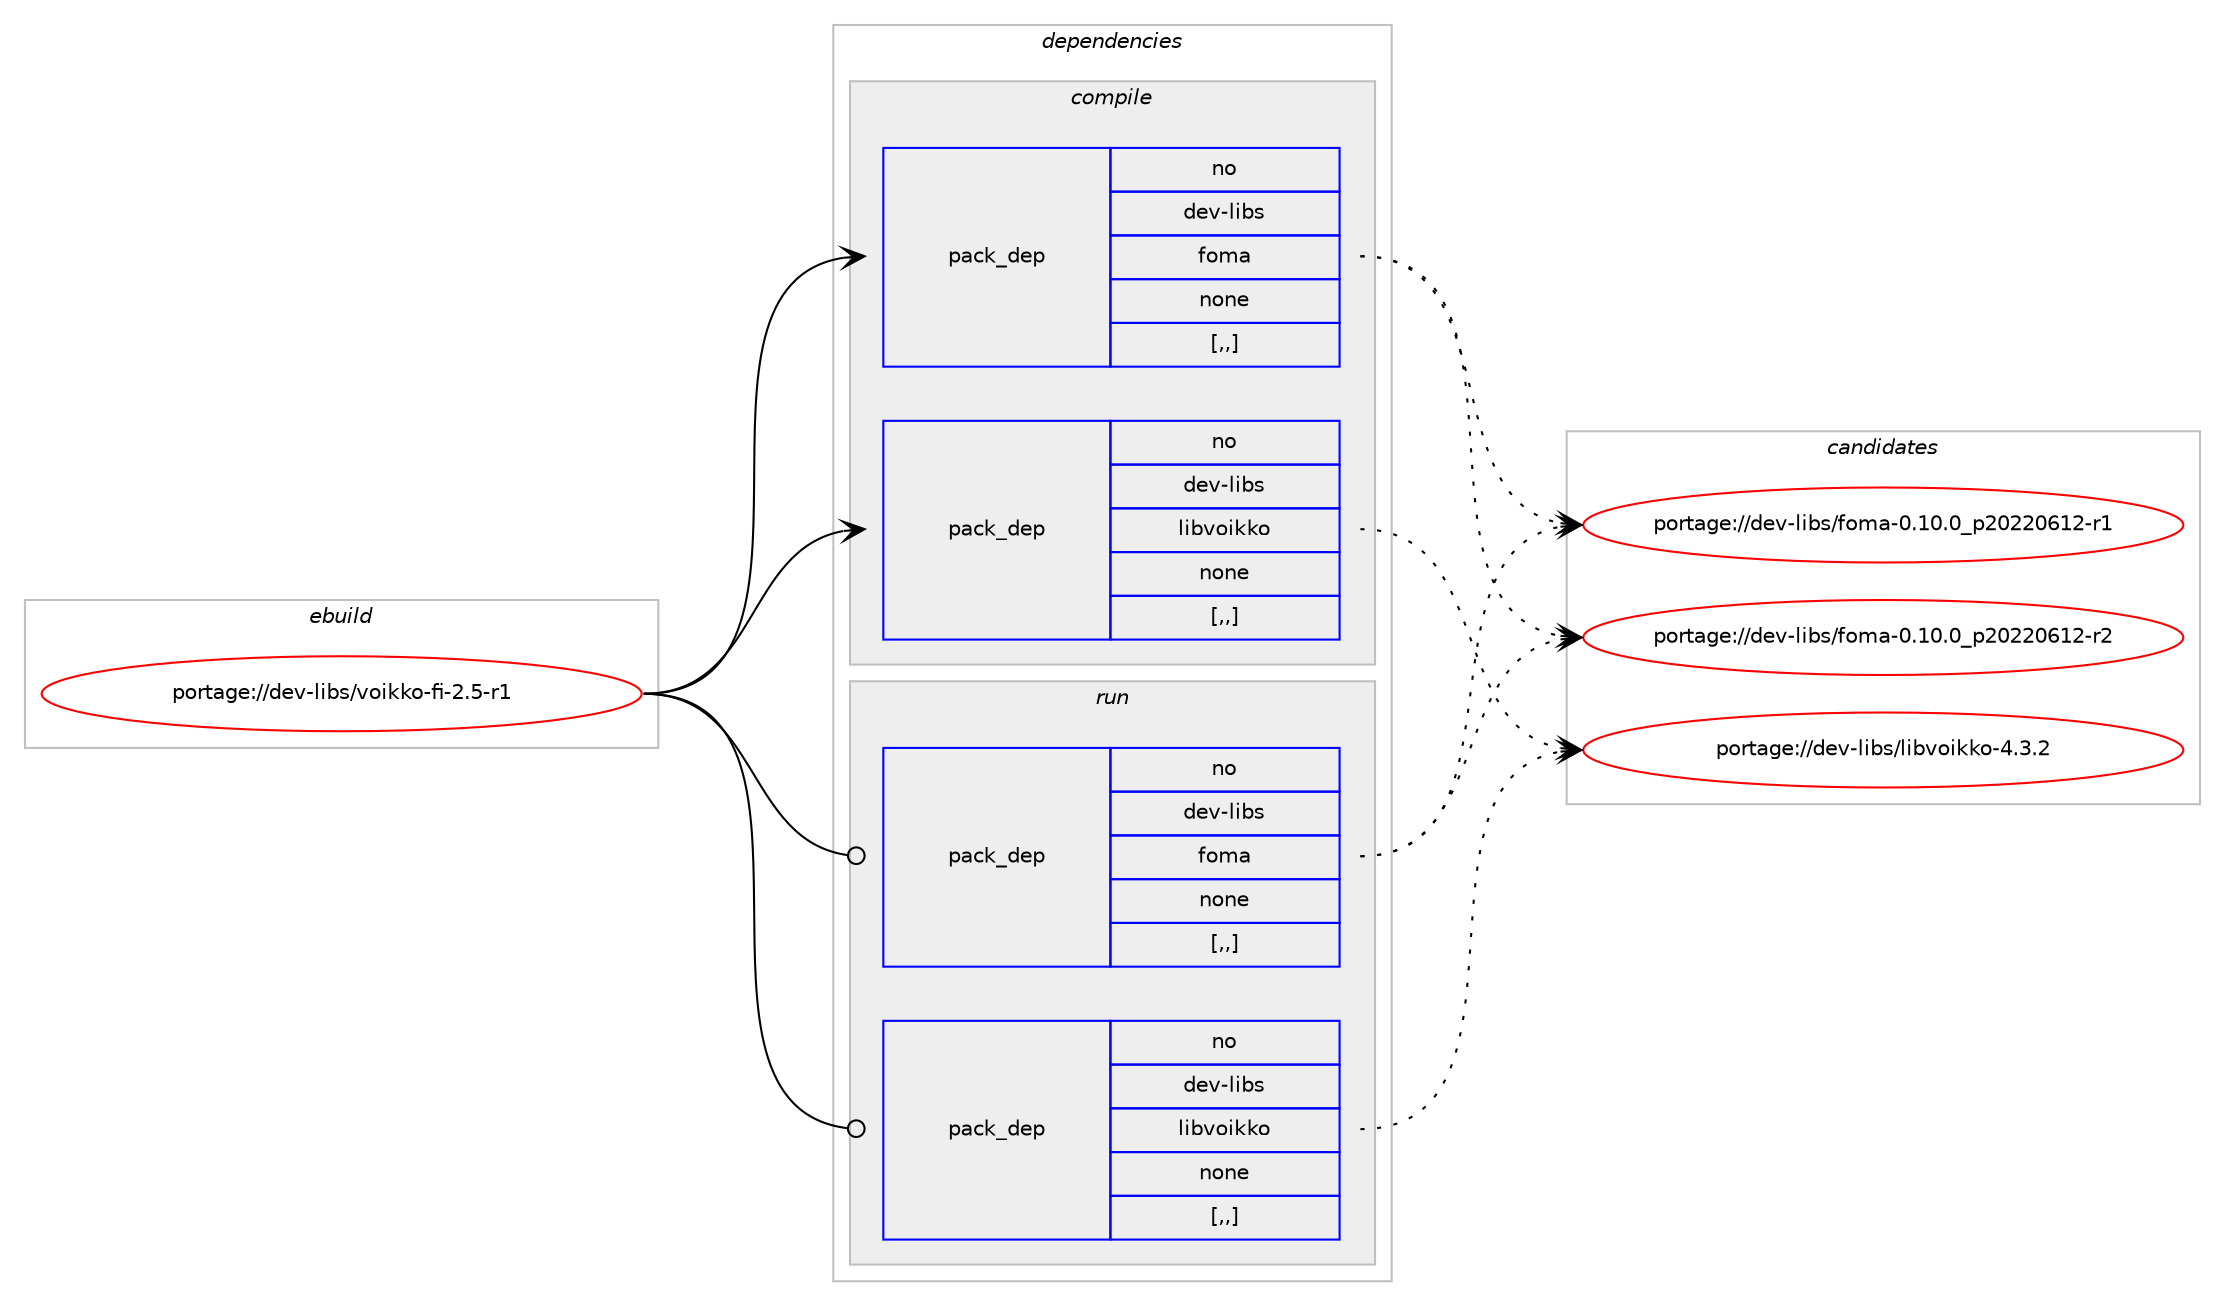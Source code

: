 digraph prolog {

# *************
# Graph options
# *************

newrank=true;
concentrate=true;
compound=true;
graph [rankdir=LR,fontname=Helvetica,fontsize=10,ranksep=1.5];#, ranksep=2.5, nodesep=0.2];
edge  [arrowhead=vee];
node  [fontname=Helvetica,fontsize=10];

# **********
# The ebuild
# **********

subgraph cluster_leftcol {
color=gray;
rank=same;
label=<<i>ebuild</i>>;
id [label="portage://dev-libs/voikko-fi-2.5-r1", color=red, width=4, href="../dev-libs/voikko-fi-2.5-r1.svg"];
}

# ****************
# The dependencies
# ****************

subgraph cluster_midcol {
color=gray;
label=<<i>dependencies</i>>;
subgraph cluster_compile {
fillcolor="#eeeeee";
style=filled;
label=<<i>compile</i>>;
subgraph pack83035 {
dependency111848 [label=<<TABLE BORDER="0" CELLBORDER="1" CELLSPACING="0" CELLPADDING="4" WIDTH="220"><TR><TD ROWSPAN="6" CELLPADDING="30">pack_dep</TD></TR><TR><TD WIDTH="110">no</TD></TR><TR><TD>dev-libs</TD></TR><TR><TD>foma</TD></TR><TR><TD>none</TD></TR><TR><TD>[,,]</TD></TR></TABLE>>, shape=none, color=blue];
}
id:e -> dependency111848:w [weight=20,style="solid",arrowhead="vee"];
subgraph pack83036 {
dependency111849 [label=<<TABLE BORDER="0" CELLBORDER="1" CELLSPACING="0" CELLPADDING="4" WIDTH="220"><TR><TD ROWSPAN="6" CELLPADDING="30">pack_dep</TD></TR><TR><TD WIDTH="110">no</TD></TR><TR><TD>dev-libs</TD></TR><TR><TD>libvoikko</TD></TR><TR><TD>none</TD></TR><TR><TD>[,,]</TD></TR></TABLE>>, shape=none, color=blue];
}
id:e -> dependency111849:w [weight=20,style="solid",arrowhead="vee"];
}
subgraph cluster_compileandrun {
fillcolor="#eeeeee";
style=filled;
label=<<i>compile and run</i>>;
}
subgraph cluster_run {
fillcolor="#eeeeee";
style=filled;
label=<<i>run</i>>;
subgraph pack83037 {
dependency111850 [label=<<TABLE BORDER="0" CELLBORDER="1" CELLSPACING="0" CELLPADDING="4" WIDTH="220"><TR><TD ROWSPAN="6" CELLPADDING="30">pack_dep</TD></TR><TR><TD WIDTH="110">no</TD></TR><TR><TD>dev-libs</TD></TR><TR><TD>foma</TD></TR><TR><TD>none</TD></TR><TR><TD>[,,]</TD></TR></TABLE>>, shape=none, color=blue];
}
id:e -> dependency111850:w [weight=20,style="solid",arrowhead="odot"];
subgraph pack83038 {
dependency111851 [label=<<TABLE BORDER="0" CELLBORDER="1" CELLSPACING="0" CELLPADDING="4" WIDTH="220"><TR><TD ROWSPAN="6" CELLPADDING="30">pack_dep</TD></TR><TR><TD WIDTH="110">no</TD></TR><TR><TD>dev-libs</TD></TR><TR><TD>libvoikko</TD></TR><TR><TD>none</TD></TR><TR><TD>[,,]</TD></TR></TABLE>>, shape=none, color=blue];
}
id:e -> dependency111851:w [weight=20,style="solid",arrowhead="odot"];
}
}

# **************
# The candidates
# **************

subgraph cluster_choices {
rank=same;
color=gray;
label=<<i>candidates</i>>;

subgraph choice83035 {
color=black;
nodesep=1;
choice10010111845108105981154710211110997454846494846489511250485050485449504511449 [label="portage://dev-libs/foma-0.10.0_p20220612-r1", color=red, width=4,href="../dev-libs/foma-0.10.0_p20220612-r1.svg"];
choice10010111845108105981154710211110997454846494846489511250485050485449504511450 [label="portage://dev-libs/foma-0.10.0_p20220612-r2", color=red, width=4,href="../dev-libs/foma-0.10.0_p20220612-r2.svg"];
dependency111848:e -> choice10010111845108105981154710211110997454846494846489511250485050485449504511449:w [style=dotted,weight="100"];
dependency111848:e -> choice10010111845108105981154710211110997454846494846489511250485050485449504511450:w [style=dotted,weight="100"];
}
subgraph choice83036 {
color=black;
nodesep=1;
choice10010111845108105981154710810598118111105107107111455246514650 [label="portage://dev-libs/libvoikko-4.3.2", color=red, width=4,href="../dev-libs/libvoikko-4.3.2.svg"];
dependency111849:e -> choice10010111845108105981154710810598118111105107107111455246514650:w [style=dotted,weight="100"];
}
subgraph choice83037 {
color=black;
nodesep=1;
choice10010111845108105981154710211110997454846494846489511250485050485449504511449 [label="portage://dev-libs/foma-0.10.0_p20220612-r1", color=red, width=4,href="../dev-libs/foma-0.10.0_p20220612-r1.svg"];
choice10010111845108105981154710211110997454846494846489511250485050485449504511450 [label="portage://dev-libs/foma-0.10.0_p20220612-r2", color=red, width=4,href="../dev-libs/foma-0.10.0_p20220612-r2.svg"];
dependency111850:e -> choice10010111845108105981154710211110997454846494846489511250485050485449504511449:w [style=dotted,weight="100"];
dependency111850:e -> choice10010111845108105981154710211110997454846494846489511250485050485449504511450:w [style=dotted,weight="100"];
}
subgraph choice83038 {
color=black;
nodesep=1;
choice10010111845108105981154710810598118111105107107111455246514650 [label="portage://dev-libs/libvoikko-4.3.2", color=red, width=4,href="../dev-libs/libvoikko-4.3.2.svg"];
dependency111851:e -> choice10010111845108105981154710810598118111105107107111455246514650:w [style=dotted,weight="100"];
}
}

}
